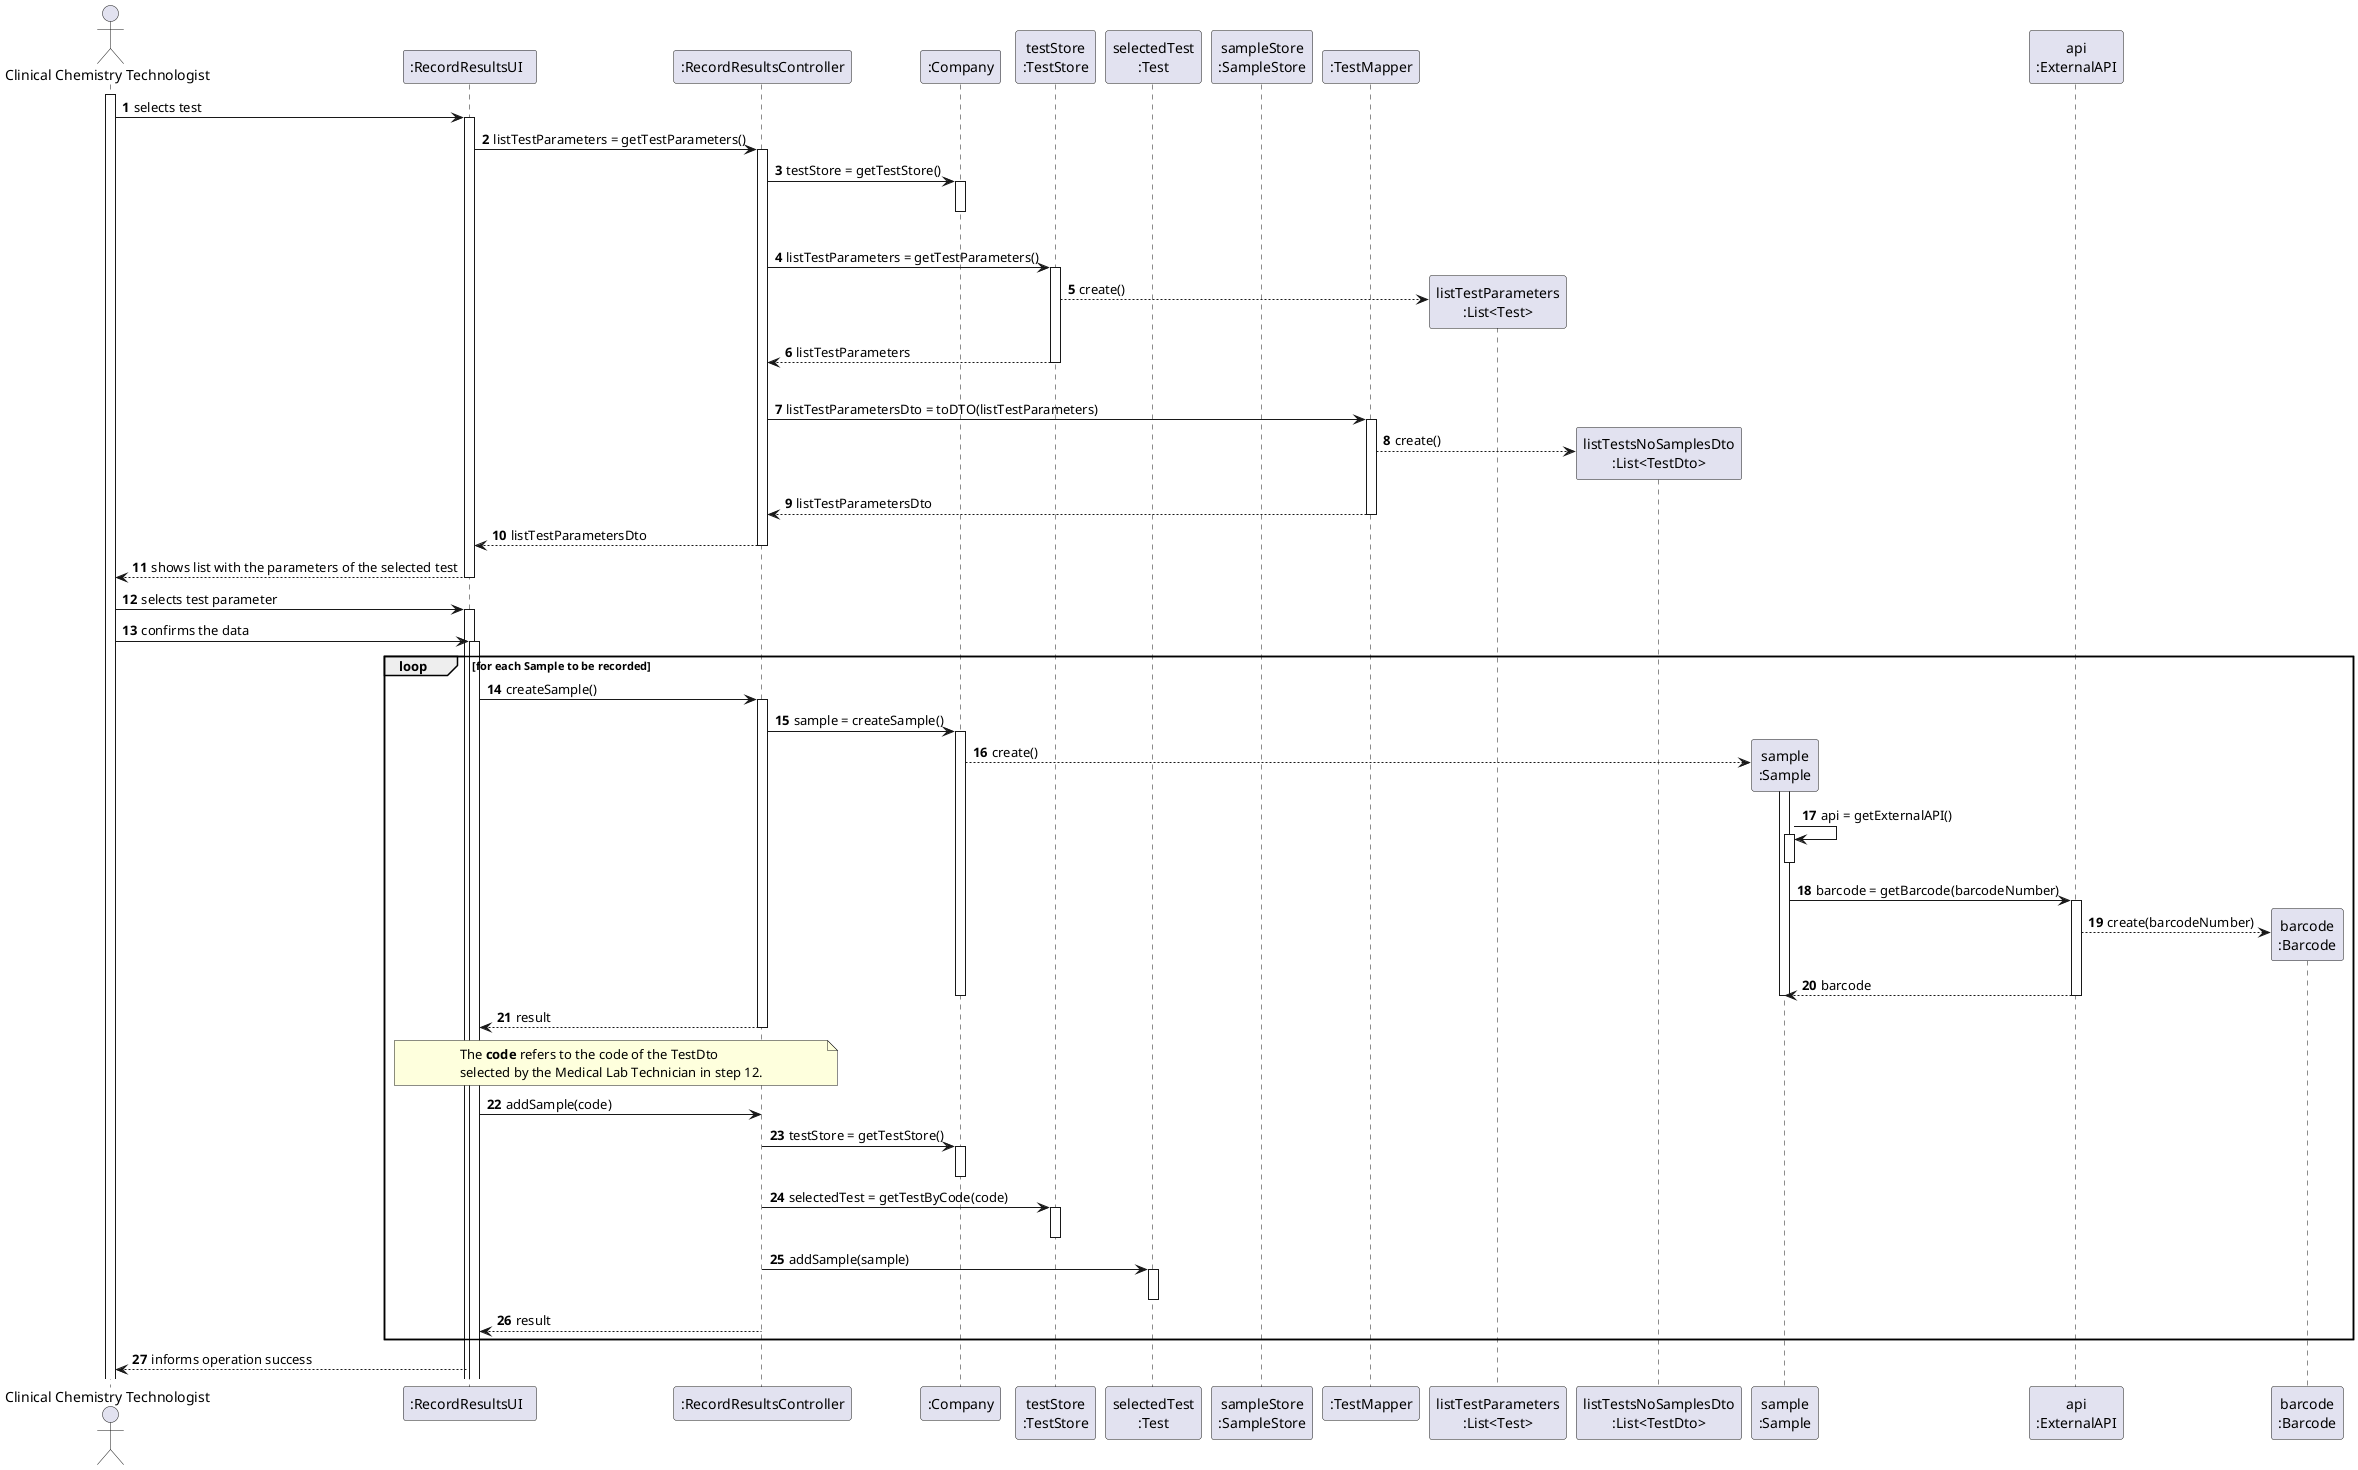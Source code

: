 @startuml

autonumber

actor "Clinical Chemistry Technologist" as MLT

participant ":RecordResultsUI  " as UI
participant ":RecordResultsController" as CTRL
participant ":Company" as COMPANY
participant "testStore\n:TestStore" as TEST_STORE
participant "selectedTest\n:Test" as SELECTED_TEST
participant "sampleStore\n:SampleStore" as SAMPLE_STORE
participant ":TestMapper" as TEST_MAPPER
participant "listTestParameters\n:List<Test>" as LIST_TESTS_NO_SAMPLES
participant "listTestsNoSamplesDto\n:List<TestDto>" as LIST_TESTS_NO_SAMPLES_DTO
participant "sample\n:Sample" as SAMPLE
participant "api\n:ExternalAPI" as API
participant "barcode\n:Barcode" as BARCODE

activate MLT
MLT -> UI : selects test
activate UI

UI -> CTRL : listTestParameters = getTestParameters()
activate CTRL

CTRL -> COMPANY : testStore = getTestStore()
activate COMPANY
|||
deactivate COMPANY

CTRL -> TEST_STORE : listTestParameters = getTestParameters()
activate TEST_STORE

TEST_STORE --> LIST_TESTS_NO_SAMPLES** : create()

TEST_STORE --> CTRL : listTestParameters
deactivate TEST_STORE
|||

CTRL -> TEST_MAPPER : listTestParametersDto = toDTO(listTestParameters)
activate TEST_MAPPER

TEST_MAPPER --> LIST_TESTS_NO_SAMPLES_DTO** : create()

TEST_MAPPER --> CTRL : listTestParametersDto
deactivate TEST_MAPPER

CTRL --> UI : listTestParametersDto
deactivate CTRL

UI --> MLT : shows list with the parameters of the selected test
deactivate UI

/'
MLT -> UI : selects test
activate UI'/

/'UI -> UI : selectedTestDto = (TestDto) Utils.showAndSelectOne(listTestWithNoSamplesDto, "msg")
activate UI
deactivate UI'/

/'note over UI, CTRL
The **code** refers to the code of the TestDto
selected by the Medical Lab Technician.
end note
UI -> CTRL : selectedTest = getTestByCode(code)
activate CTRL

CTRL -> COMPANY : testStore = getTestStore()
activate COMPANY
deactivate COMPANY

CTRL -> TEST_STORE : selectedTest = getTestByCode(code)
activate TEST_STORE
TEST_STORE --> SELECTED_TEST** : create()
TEST_STORE --> CTRL : selectedTest
deactivate TEST_STORE

CTRL --> UI : selectedTest'/

deactivate CTRL

/'
UI --> MLT : shows list with the parameters of the selected test
deactivate UI'/

MLT -> UI : selects test parameter
activate UI

/'
UI --> MLT : selects test parameter
deactivate UI'/

/'ignorar a partir daqui'/
MLT -> UI : confirms the data
activate UI

loop for each Sample to be recorded
UI -> CTRL : createSample()
activate CTRL

CTRL -> COMPANY : sample = createSample()
activate COMPANY

COMPANY --> SAMPLE** : create()


activate SAMPLE


SAMPLE -> SAMPLE : api = getExternalAPI()
activate SAMPLE
deactivate SAMPLE



SAMPLE -> API : barcode = getBarcode(barcodeNumber)
activate API

API --> BARCODE** : create(barcodeNumber)

API --> SAMPLE : barcode
deactivate SAMPLE
deactivate COMPANY
deactivate API

CTRL --> UI : result
deactivate CTRL



/'UI --> MLT : shows data and requests confirmation

MLT -> UI : confirms the data'/

/' SAVESAMPLE()
UI -> CTRL : saveSample()
activate CTRL

CTRL -> COMPANY : sampleStore = getSampleStore()
activate COMPANY
deactivate COMPANY

CTRL -> SAMPLE_STORE : saveSample(sample)
activate SAMPLE_STORE


SAMPLE_STORE -> SAMPLE_STORE : validateSample(sample)
activate SAMPLE_STORE
deactivate SAMPLE_STORE

SAMPLE_STORE -> SAMPLE_STORE : addSample(sample)
activate SAMPLE_STORE
deactivate SAMPLE_STORE

CTRL --> UI : result

deactivate SAMPLE_STORE
'/


note over UI, CTRL
The **code** refers to the code of the TestDto
selected by the Medical Lab Technician in step 12.
end note
UI -> CTRL : addSample(code)




CTRL -> COMPANY : testStore = getTestStore()
activate COMPANY
deactivate COMPANY

CTRL -> TEST_STORE : selectedTest = getTestByCode(code)
activate TEST_STORE
deactivate TEST_STORE

CTRL -> SELECTED_TEST : addSample(sample)
activate SELECTED_TEST
deactivate SELECTED_TEST


/'dentro do método addSample, vai-se verificar se a sample já está lá?'/

CTRL --> UI : result

deactivate CTRL

end

UI --> MLT : informs operation success


/'colocar requests confirmation
e confirms the data em cima'/



@enduml